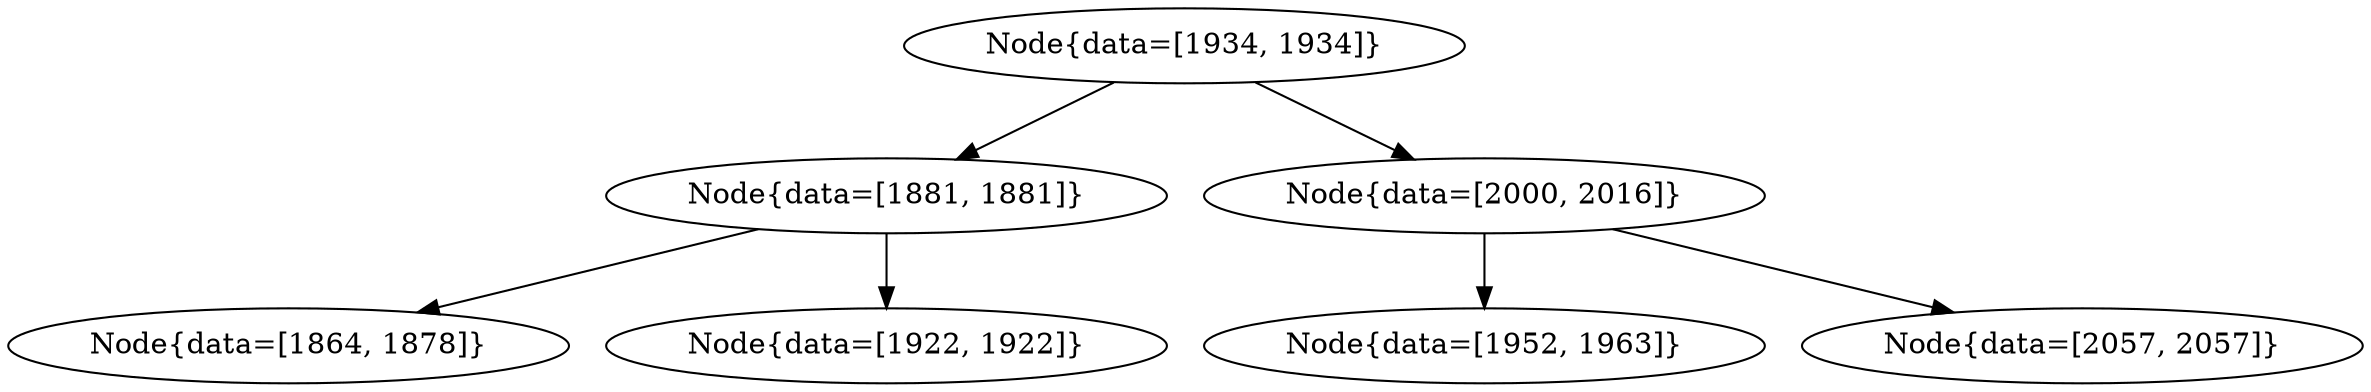 digraph G{
1171736926 [label="Node{data=[1934, 1934]}"]
1171736926 -> 810646103
810646103 [label="Node{data=[1881, 1881]}"]
810646103 -> 1037983544
1037983544 [label="Node{data=[1864, 1878]}"]
810646103 -> 2041386868
2041386868 [label="Node{data=[1922, 1922]}"]
1171736926 -> 105856166
105856166 [label="Node{data=[2000, 2016]}"]
105856166 -> 1039629818
1039629818 [label="Node{data=[1952, 1963]}"]
105856166 -> 1914684131
1914684131 [label="Node{data=[2057, 2057]}"]
}
